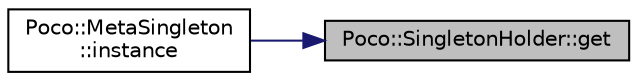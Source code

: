 digraph "Poco::SingletonHolder::get"
{
 // LATEX_PDF_SIZE
  edge [fontname="Helvetica",fontsize="10",labelfontname="Helvetica",labelfontsize="10"];
  node [fontname="Helvetica",fontsize="10",shape=record];
  rankdir="RL";
  Node1 [label="Poco::SingletonHolder::get",height=0.2,width=0.4,color="black", fillcolor="grey75", style="filled", fontcolor="black",tooltip=" "];
  Node1 -> Node2 [dir="back",color="midnightblue",fontsize="10",style="solid"];
  Node2 [label="Poco::MetaSingleton\l::instance",height=0.2,width=0.4,color="black", fillcolor="white", style="filled",URL="$classPoco_1_1MetaSingleton.html#a9f795e716bceeedda140e8077e1f17dd",tooltip=" "];
}
